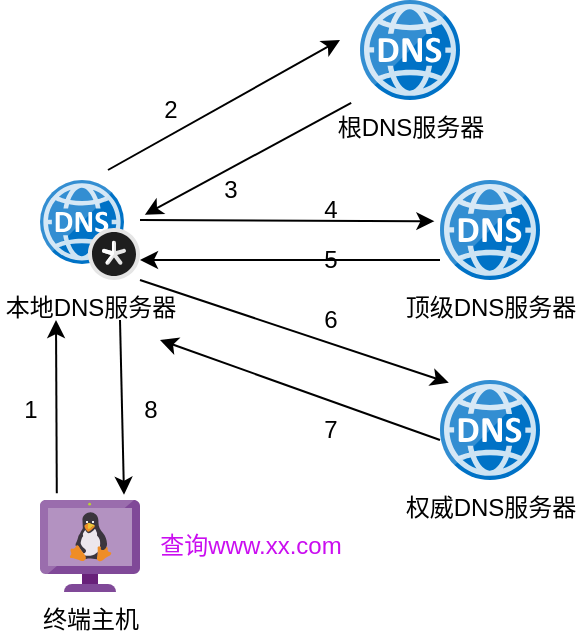 <mxfile version="20.5.3" type="github">
  <diagram id="evxgfFGU-aJ5rB00Pppb" name="第 1 页">
    <mxGraphModel dx="1038" dy="539" grid="1" gridSize="10" guides="1" tooltips="1" connect="1" arrows="1" fold="1" page="1" pageScale="1" pageWidth="827" pageHeight="1169" math="0" shadow="0">
      <root>
        <mxCell id="0" />
        <mxCell id="1" parent="0" />
        <mxCell id="-M545_923c7AzKaIRuYG-1" value="本地DNS服务器" style="sketch=0;aspect=fixed;html=1;points=[];align=center;image;fontSize=12;image=img/lib/mscae/DNS_Private_Zones.svg;" vertex="1" parent="1">
          <mxGeometry x="80" y="140" width="50" height="50" as="geometry" />
        </mxCell>
        <mxCell id="-M545_923c7AzKaIRuYG-2" value="根DNS服务器" style="sketch=0;aspect=fixed;html=1;points=[];align=center;image;fontSize=12;image=img/lib/mscae/DNS.svg;" vertex="1" parent="1">
          <mxGeometry x="240" y="50" width="50" height="50" as="geometry" />
        </mxCell>
        <mxCell id="-M545_923c7AzKaIRuYG-4" value="顶级DNS服务器" style="sketch=0;aspect=fixed;html=1;points=[];align=center;image;fontSize=12;image=img/lib/mscae/DNS.svg;" vertex="1" parent="1">
          <mxGeometry x="280" y="140" width="50" height="50" as="geometry" />
        </mxCell>
        <mxCell id="-M545_923c7AzKaIRuYG-5" value="权威DNS服务器" style="sketch=0;aspect=fixed;html=1;points=[];align=center;image;fontSize=12;image=img/lib/mscae/DNS.svg;" vertex="1" parent="1">
          <mxGeometry x="280" y="240" width="50" height="50" as="geometry" />
        </mxCell>
        <mxCell id="-M545_923c7AzKaIRuYG-6" value="终端主机" style="sketch=0;aspect=fixed;html=1;points=[];align=center;image;fontSize=12;image=img/lib/mscae/VM_Linux_Non_Azure.svg;" vertex="1" parent="1">
          <mxGeometry x="80" y="300" width="50" height="46" as="geometry" />
        </mxCell>
        <mxCell id="-M545_923c7AzKaIRuYG-7" value="" style="edgeStyle=none;orthogonalLoop=1;jettySize=auto;html=1;rounded=0;exitX=0.168;exitY=-0.074;exitDx=0;exitDy=0;exitPerimeter=0;" edge="1" parent="1" source="-M545_923c7AzKaIRuYG-6">
          <mxGeometry width="80" relative="1" as="geometry">
            <mxPoint x="100" y="270" as="sourcePoint" />
            <mxPoint x="88" y="210" as="targetPoint" />
            <Array as="points" />
          </mxGeometry>
        </mxCell>
        <mxCell id="-M545_923c7AzKaIRuYG-8" value="" style="edgeStyle=none;orthogonalLoop=1;jettySize=auto;html=1;rounded=0;entryX=0.84;entryY=-0.057;entryDx=0;entryDy=0;entryPerimeter=0;" edge="1" parent="1" target="-M545_923c7AzKaIRuYG-6">
          <mxGeometry width="80" relative="1" as="geometry">
            <mxPoint x="120" y="210" as="sourcePoint" />
            <mxPoint x="200" y="220" as="targetPoint" />
            <Array as="points" />
          </mxGeometry>
        </mxCell>
        <mxCell id="-M545_923c7AzKaIRuYG-9" value="1" style="text;html=1;resizable=0;autosize=1;align=center;verticalAlign=middle;points=[];fillColor=none;strokeColor=none;rounded=0;" vertex="1" parent="1">
          <mxGeometry x="60" y="240" width="30" height="30" as="geometry" />
        </mxCell>
        <mxCell id="-M545_923c7AzKaIRuYG-10" value="8" style="text;html=1;resizable=0;autosize=1;align=center;verticalAlign=middle;points=[];fillColor=none;strokeColor=none;rounded=0;" vertex="1" parent="1">
          <mxGeometry x="120" y="240" width="30" height="30" as="geometry" />
        </mxCell>
        <mxCell id="-M545_923c7AzKaIRuYG-11" value="" style="edgeStyle=none;orthogonalLoop=1;jettySize=auto;html=1;rounded=0;exitX=0.68;exitY=-0.1;exitDx=0;exitDy=0;exitPerimeter=0;" edge="1" parent="1" source="-M545_923c7AzKaIRuYG-1">
          <mxGeometry width="80" relative="1" as="geometry">
            <mxPoint x="110" y="130" as="sourcePoint" />
            <mxPoint x="230" y="70" as="targetPoint" />
            <Array as="points" />
          </mxGeometry>
        </mxCell>
        <mxCell id="-M545_923c7AzKaIRuYG-12" value="" style="edgeStyle=none;orthogonalLoop=1;jettySize=auto;html=1;rounded=0;entryX=1.048;entryY=0.348;entryDx=0;entryDy=0;entryPerimeter=0;exitX=-0.088;exitY=1.028;exitDx=0;exitDy=0;exitPerimeter=0;" edge="1" parent="1" source="-M545_923c7AzKaIRuYG-2" target="-M545_923c7AzKaIRuYG-1">
          <mxGeometry width="80" relative="1" as="geometry">
            <mxPoint x="220" y="130" as="sourcePoint" />
            <mxPoint x="300" y="130" as="targetPoint" />
            <Array as="points" />
          </mxGeometry>
        </mxCell>
        <mxCell id="-M545_923c7AzKaIRuYG-13" value="2" style="text;html=1;resizable=0;autosize=1;align=center;verticalAlign=middle;points=[];fillColor=none;strokeColor=none;rounded=0;" vertex="1" parent="1">
          <mxGeometry x="130" y="90" width="30" height="30" as="geometry" />
        </mxCell>
        <mxCell id="-M545_923c7AzKaIRuYG-14" value="3" style="text;html=1;resizable=0;autosize=1;align=center;verticalAlign=middle;points=[];fillColor=none;strokeColor=none;rounded=0;" vertex="1" parent="1">
          <mxGeometry x="160" y="130" width="30" height="30" as="geometry" />
        </mxCell>
        <mxCell id="-M545_923c7AzKaIRuYG-15" value="" style="edgeStyle=none;orthogonalLoop=1;jettySize=auto;html=1;rounded=0;entryX=-0.056;entryY=0.412;entryDx=0;entryDy=0;entryPerimeter=0;" edge="1" parent="1" target="-M545_923c7AzKaIRuYG-4">
          <mxGeometry width="80" relative="1" as="geometry">
            <mxPoint x="130" y="160" as="sourcePoint" />
            <mxPoint x="210" y="160" as="targetPoint" />
            <Array as="points" />
          </mxGeometry>
        </mxCell>
        <mxCell id="-M545_923c7AzKaIRuYG-16" value="" style="edgeStyle=none;orthogonalLoop=1;jettySize=auto;html=1;rounded=0;entryX=1;entryY=0.8;entryDx=0;entryDy=0;entryPerimeter=0;" edge="1" parent="1" target="-M545_923c7AzKaIRuYG-1">
          <mxGeometry width="80" relative="1" as="geometry">
            <mxPoint x="280" y="180" as="sourcePoint" />
            <mxPoint x="160" y="220" as="targetPoint" />
            <Array as="points" />
          </mxGeometry>
        </mxCell>
        <mxCell id="-M545_923c7AzKaIRuYG-17" value="" style="edgeStyle=none;orthogonalLoop=1;jettySize=auto;html=1;rounded=0;entryX=0.088;entryY=0.028;entryDx=0;entryDy=0;entryPerimeter=0;" edge="1" parent="1" target="-M545_923c7AzKaIRuYG-5">
          <mxGeometry width="80" relative="1" as="geometry">
            <mxPoint x="130" y="190" as="sourcePoint" />
            <mxPoint x="210" y="190" as="targetPoint" />
            <Array as="points" />
          </mxGeometry>
        </mxCell>
        <mxCell id="-M545_923c7AzKaIRuYG-18" value="" style="edgeStyle=none;orthogonalLoop=1;jettySize=auto;html=1;rounded=0;" edge="1" parent="1">
          <mxGeometry width="80" relative="1" as="geometry">
            <mxPoint x="280" y="270" as="sourcePoint" />
            <mxPoint x="140" y="220" as="targetPoint" />
            <Array as="points" />
          </mxGeometry>
        </mxCell>
        <mxCell id="-M545_923c7AzKaIRuYG-19" value="4" style="text;html=1;resizable=0;autosize=1;align=center;verticalAlign=middle;points=[];fillColor=none;strokeColor=none;rounded=0;" vertex="1" parent="1">
          <mxGeometry x="210" y="140" width="30" height="30" as="geometry" />
        </mxCell>
        <mxCell id="-M545_923c7AzKaIRuYG-20" value="5" style="text;html=1;resizable=0;autosize=1;align=center;verticalAlign=middle;points=[];fillColor=none;strokeColor=none;rounded=0;" vertex="1" parent="1">
          <mxGeometry x="210" y="165" width="30" height="30" as="geometry" />
        </mxCell>
        <mxCell id="-M545_923c7AzKaIRuYG-22" value="6" style="text;html=1;resizable=0;autosize=1;align=center;verticalAlign=middle;points=[];fillColor=none;strokeColor=none;rounded=0;" vertex="1" parent="1">
          <mxGeometry x="210" y="195" width="30" height="30" as="geometry" />
        </mxCell>
        <mxCell id="-M545_923c7AzKaIRuYG-23" value="7" style="text;html=1;resizable=0;autosize=1;align=center;verticalAlign=middle;points=[];fillColor=none;strokeColor=none;rounded=0;" vertex="1" parent="1">
          <mxGeometry x="210" y="250" width="30" height="30" as="geometry" />
        </mxCell>
        <mxCell id="-M545_923c7AzKaIRuYG-24" value="&lt;font color=&quot;#ca0ef0&quot;&gt;查询www.xx.com&lt;/font&gt;" style="text;html=1;resizable=0;autosize=1;align=center;verticalAlign=middle;points=[];fillColor=none;strokeColor=none;rounded=0;" vertex="1" parent="1">
          <mxGeometry x="130" y="308" width="110" height="30" as="geometry" />
        </mxCell>
      </root>
    </mxGraphModel>
  </diagram>
</mxfile>
